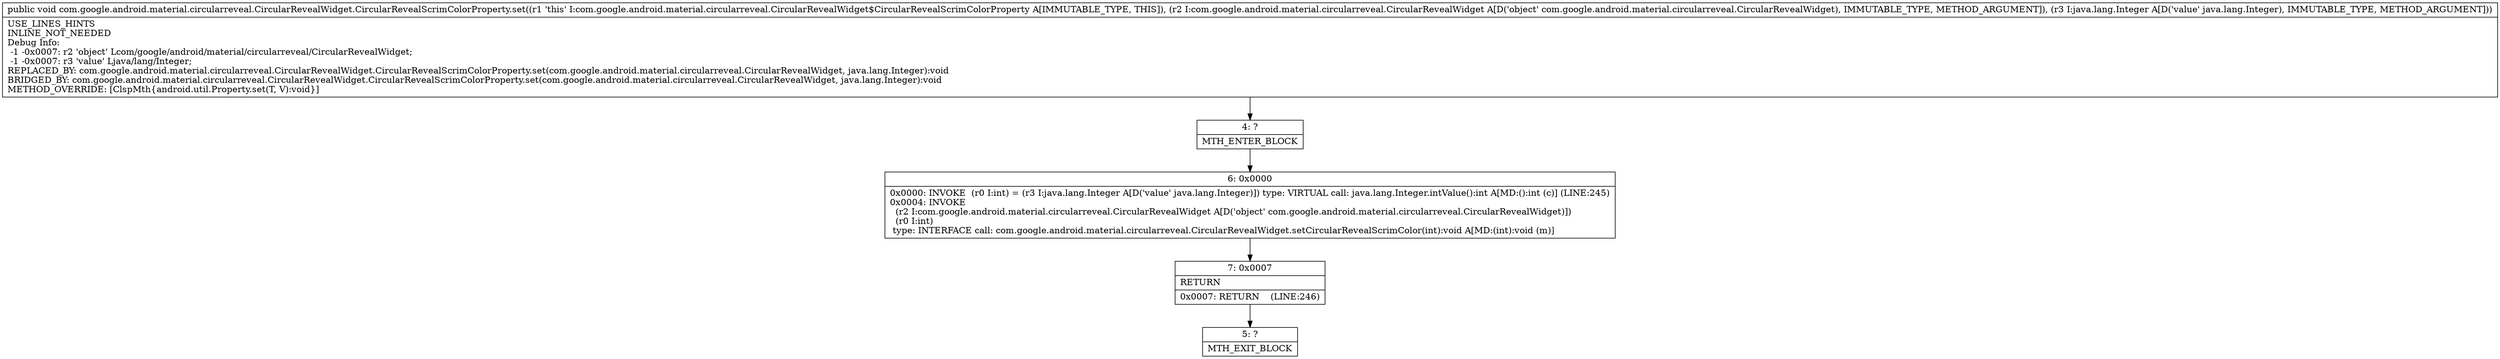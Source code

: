digraph "CFG forcom.google.android.material.circularreveal.CircularRevealWidget.CircularRevealScrimColorProperty.set(Lcom\/google\/android\/material\/circularreveal\/CircularRevealWidget;Ljava\/lang\/Integer;)V" {
Node_4 [shape=record,label="{4\:\ ?|MTH_ENTER_BLOCK\l}"];
Node_6 [shape=record,label="{6\:\ 0x0000|0x0000: INVOKE  (r0 I:int) = (r3 I:java.lang.Integer A[D('value' java.lang.Integer)]) type: VIRTUAL call: java.lang.Integer.intValue():int A[MD:():int (c)] (LINE:245)\l0x0004: INVOKE  \l  (r2 I:com.google.android.material.circularreveal.CircularRevealWidget A[D('object' com.google.android.material.circularreveal.CircularRevealWidget)])\l  (r0 I:int)\l type: INTERFACE call: com.google.android.material.circularreveal.CircularRevealWidget.setCircularRevealScrimColor(int):void A[MD:(int):void (m)]\l}"];
Node_7 [shape=record,label="{7\:\ 0x0007|RETURN\l|0x0007: RETURN    (LINE:246)\l}"];
Node_5 [shape=record,label="{5\:\ ?|MTH_EXIT_BLOCK\l}"];
MethodNode[shape=record,label="{public void com.google.android.material.circularreveal.CircularRevealWidget.CircularRevealScrimColorProperty.set((r1 'this' I:com.google.android.material.circularreveal.CircularRevealWidget$CircularRevealScrimColorProperty A[IMMUTABLE_TYPE, THIS]), (r2 I:com.google.android.material.circularreveal.CircularRevealWidget A[D('object' com.google.android.material.circularreveal.CircularRevealWidget), IMMUTABLE_TYPE, METHOD_ARGUMENT]), (r3 I:java.lang.Integer A[D('value' java.lang.Integer), IMMUTABLE_TYPE, METHOD_ARGUMENT]))  | USE_LINES_HINTS\lINLINE_NOT_NEEDED\lDebug Info:\l  \-1 \-0x0007: r2 'object' Lcom\/google\/android\/material\/circularreveal\/CircularRevealWidget;\l  \-1 \-0x0007: r3 'value' Ljava\/lang\/Integer;\lREPLACED_BY: com.google.android.material.circularreveal.CircularRevealWidget.CircularRevealScrimColorProperty.set(com.google.android.material.circularreveal.CircularRevealWidget, java.lang.Integer):void\lBRIDGED_BY: com.google.android.material.circularreveal.CircularRevealWidget.CircularRevealScrimColorProperty.set(com.google.android.material.circularreveal.CircularRevealWidget, java.lang.Integer):void\lMETHOD_OVERRIDE: [ClspMth\{android.util.Property.set(T, V):void\}]\l}"];
MethodNode -> Node_4;Node_4 -> Node_6;
Node_6 -> Node_7;
Node_7 -> Node_5;
}

